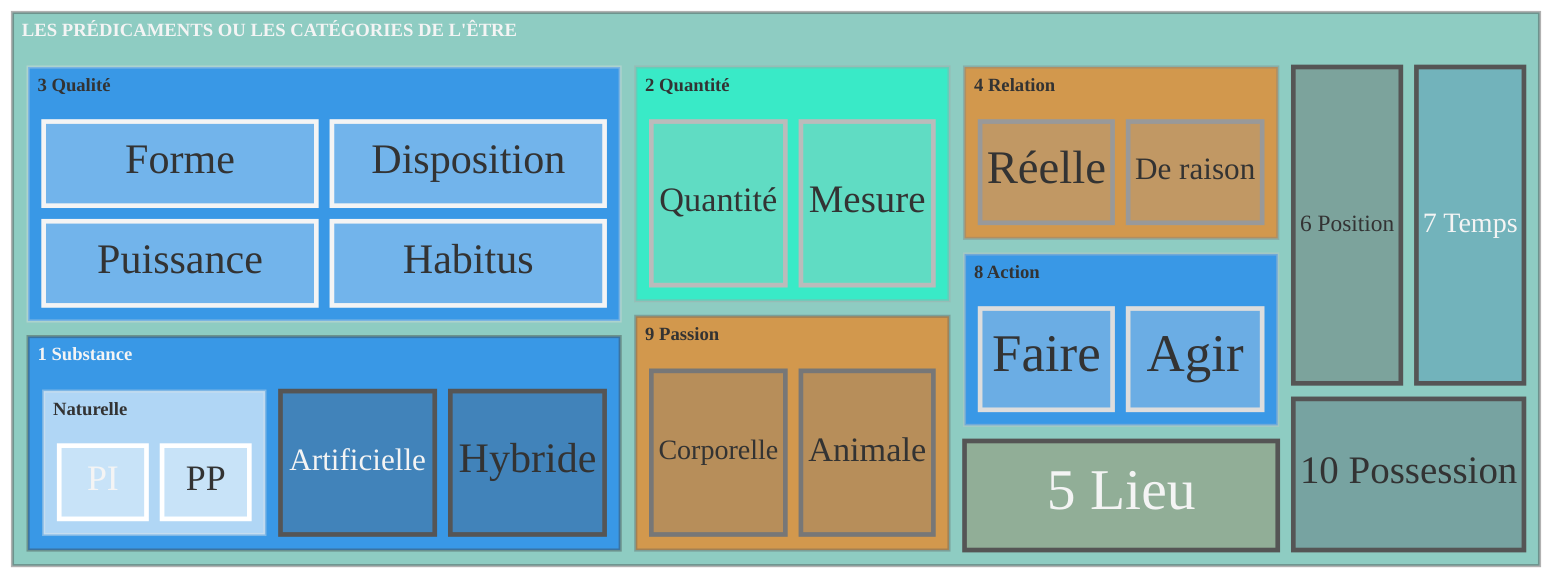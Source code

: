---
config:
  theme: neutral
  themeVariables:
    fontFamily: verdana
  treemap:
    showValues: false
    labelFontSize: 24
---
treemap-beta
"LES PRÉDICAMENTS OU LES CATÉGORIES DE L'ÊTRE":::menthe
  "1 Substance":::azul
    "Naturelle"
      "PI": 14
      "PP": 14
    "Artificielle": 20
    "Hybride": 20
  "2 Quantité":::turquoise
    "Quantité": 20
    "Mesure": 20
  "3 Qualité":::azul
    "Forme": 20
    "Puissance": 20
    "Disposition": 20
    "Habitus": 20
  "4 Relation":::orange
    "Réelle": 15
    "De raison": 15
  "5 Lieu": 20:::ocre
  "6 Position": 20:::marron
  "7 Temps": 20:::bleu
  "8 Action":::azul
    "Faire": 15
    "Agir": 15
  "9 Passion":::orange
    "Corporelle": 20
    "Animale": 20
  "10 Possession": 20:::ardoise
classDef azul fill:#07F
classDef turquoise fill:#0FC
classDef orange fill:#F70
classDef ocre fill:#963
classDef bleu fill:#37A
classDef menthe fill:#4A9
classDef marron fill:#544
classDef ardoise fill:#445
